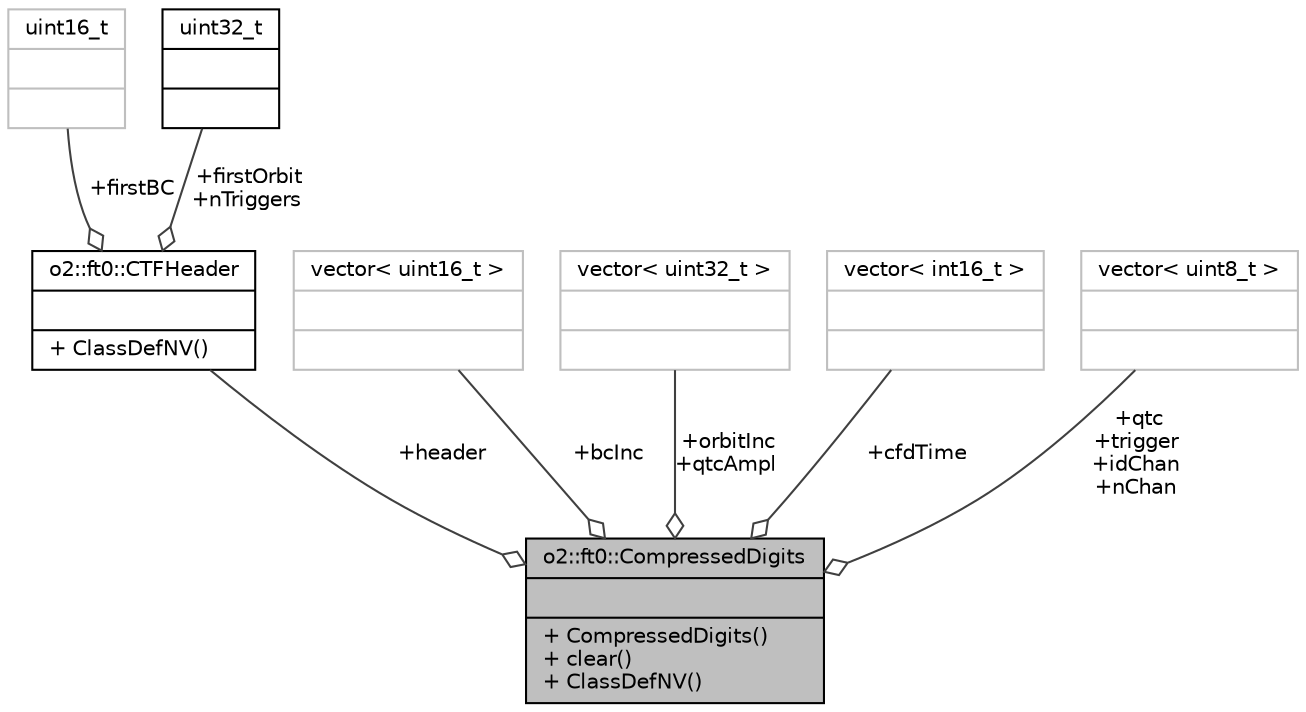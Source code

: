 digraph "o2::ft0::CompressedDigits"
{
 // INTERACTIVE_SVG=YES
  bgcolor="transparent";
  edge [fontname="Helvetica",fontsize="10",labelfontname="Helvetica",labelfontsize="10"];
  node [fontname="Helvetica",fontsize="10",shape=record];
  Node1 [label="{o2::ft0::CompressedDigits\n||+ CompressedDigits()\l+ clear()\l+ ClassDefNV()\l}",height=0.2,width=0.4,color="black", fillcolor="grey75", style="filled", fontcolor="black"];
  Node2 -> Node1 [color="grey25",fontsize="10",style="solid",label=" +header" ,arrowhead="odiamond",fontname="Helvetica"];
  Node2 [label="{o2::ft0::CTFHeader\n||+ ClassDefNV()\l}",height=0.2,width=0.4,color="black",URL="$dc/d25/structo2_1_1ft0_1_1CTFHeader.html",tooltip="Header for a single CTF. "];
  Node3 -> Node2 [color="grey25",fontsize="10",style="solid",label=" +firstBC" ,arrowhead="odiamond",fontname="Helvetica"];
  Node3 [label="{uint16_t\n||}",height=0.2,width=0.4,color="grey75"];
  Node4 -> Node2 [color="grey25",fontsize="10",style="solid",label=" +firstOrbit\n+nTriggers" ,arrowhead="odiamond",fontname="Helvetica"];
  Node4 [label="{uint32_t\n||}",height=0.2,width=0.4,color="black",URL="$d3/d87/classuint32__t.html"];
  Node5 -> Node1 [color="grey25",fontsize="10",style="solid",label=" +bcInc" ,arrowhead="odiamond",fontname="Helvetica"];
  Node5 [label="{vector\< uint16_t \>\n||}",height=0.2,width=0.4,color="grey75"];
  Node6 -> Node1 [color="grey25",fontsize="10",style="solid",label=" +orbitInc\n+qtcAmpl" ,arrowhead="odiamond",fontname="Helvetica"];
  Node6 [label="{vector\< uint32_t \>\n||}",height=0.2,width=0.4,color="grey75"];
  Node7 -> Node1 [color="grey25",fontsize="10",style="solid",label=" +cfdTime" ,arrowhead="odiamond",fontname="Helvetica"];
  Node7 [label="{vector\< int16_t \>\n||}",height=0.2,width=0.4,color="grey75"];
  Node8 -> Node1 [color="grey25",fontsize="10",style="solid",label=" +qtc\n+trigger\n+idChan\n+nChan" ,arrowhead="odiamond",fontname="Helvetica"];
  Node8 [label="{vector\< uint8_t \>\n||}",height=0.2,width=0.4,color="grey75"];
}
